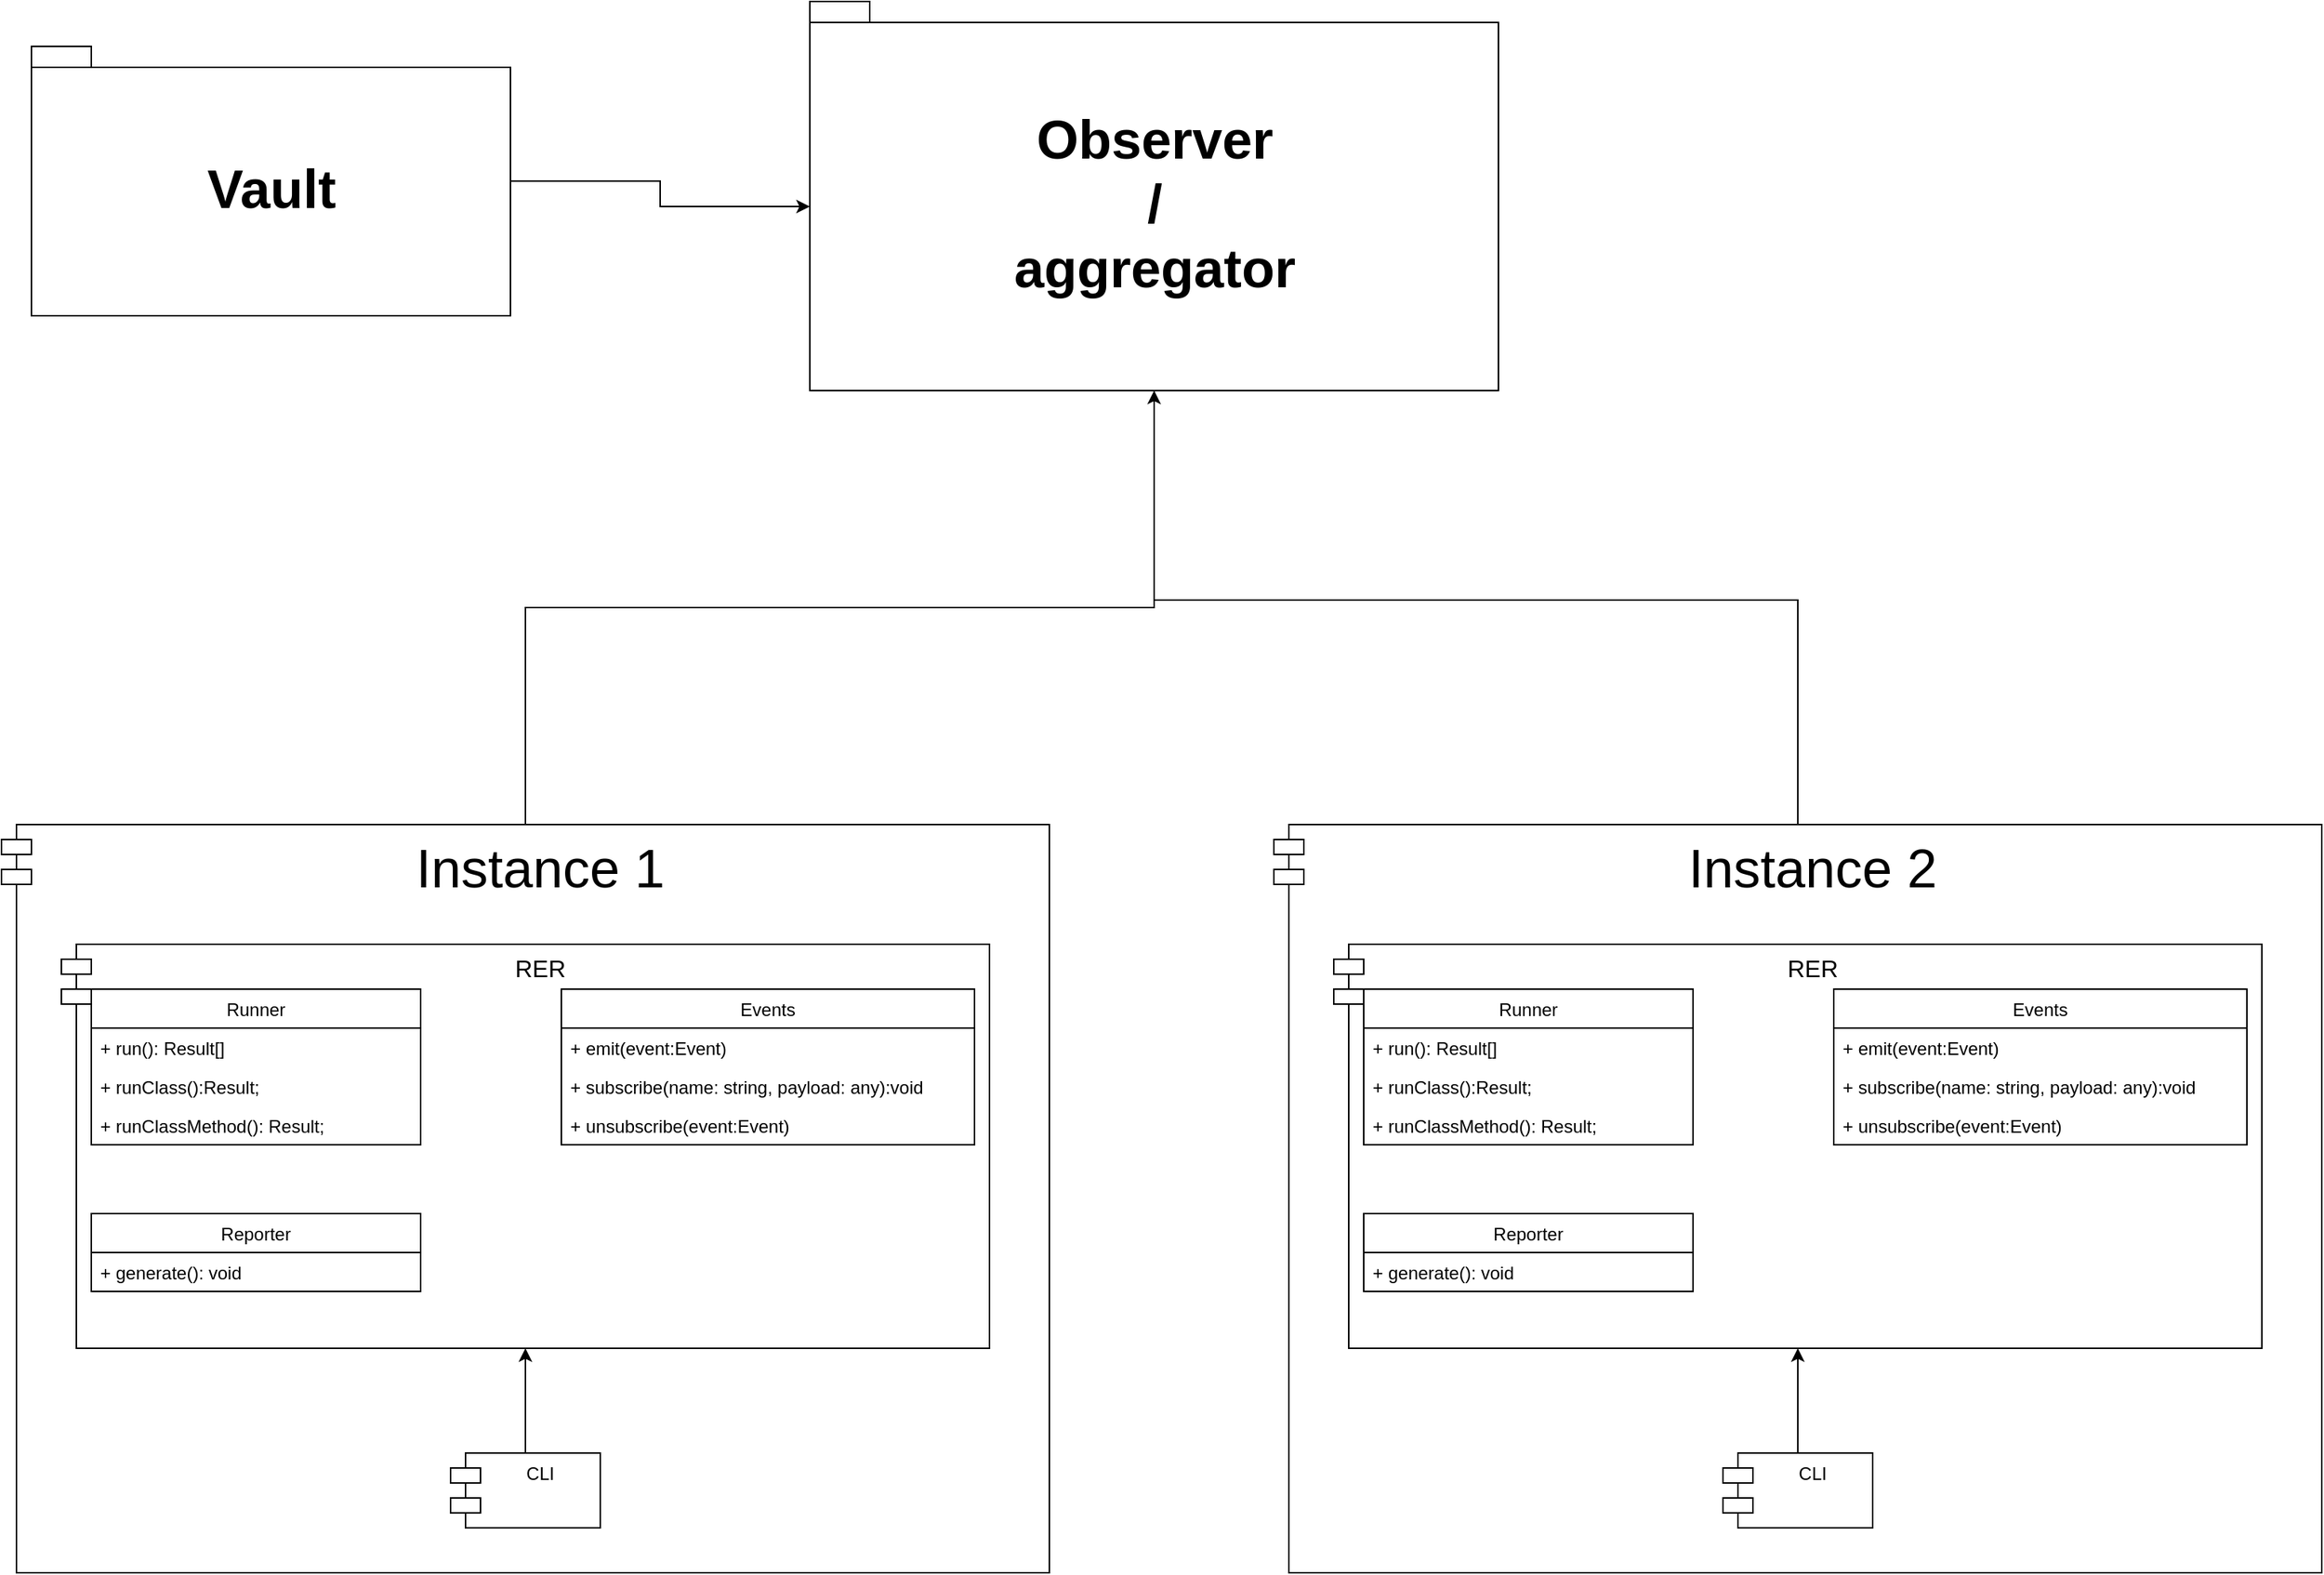 <mxfile>
    <diagram id="2q25wu3araWm0tXBuVtl" name="Page-1">
        <mxGraphModel dx="3088" dy="3161" grid="1" gridSize="10" guides="1" tooltips="1" connect="1" arrows="1" fold="1" page="1" pageScale="1" pageWidth="827" pageHeight="1169" math="0" shadow="0">
            <root>
                <mxCell id="0"/>
                <mxCell id="1" parent="0"/>
                <mxCell id="v1CAwTdxof7HSZb1vKmE-39" style="edgeStyle=orthogonalEdgeStyle;rounded=0;orthogonalLoop=1;jettySize=auto;html=1;entryX=0.5;entryY=1;entryDx=0;entryDy=0;entryPerimeter=0;fontSize=36;" parent="1" source="v1CAwTdxof7HSZb1vKmE-22" target="v1CAwTdxof7HSZb1vKmE-36" edge="1">
                    <mxGeometry relative="1" as="geometry"/>
                </mxCell>
                <mxCell id="v1CAwTdxof7HSZb1vKmE-22" value="Instance 1" style="shape=module;align=left;spacingLeft=20;align=center;verticalAlign=top;fontSize=36;" parent="1" vertex="1">
                    <mxGeometry x="40" y="-40" width="700" height="500" as="geometry"/>
                </mxCell>
                <mxCell id="v1CAwTdxof7HSZb1vKmE-18" value="RER" style="shape=module;align=left;spacingLeft=20;align=center;verticalAlign=top;fontSize=16;" parent="1" vertex="1">
                    <mxGeometry x="80" y="40" width="620" height="270" as="geometry"/>
                </mxCell>
                <mxCell id="v1CAwTdxof7HSZb1vKmE-14" value="Reporter" style="swimlane;fontStyle=0;childLayout=stackLayout;horizontal=1;startSize=26;fillColor=none;horizontalStack=0;resizeParent=1;resizeParentMax=0;resizeLast=0;collapsible=1;marginBottom=0;" parent="1" vertex="1">
                    <mxGeometry x="100" y="220" width="220" height="52" as="geometry"/>
                </mxCell>
                <mxCell id="v1CAwTdxof7HSZb1vKmE-15" value="+ generate(): void" style="text;strokeColor=none;fillColor=none;align=left;verticalAlign=top;spacingLeft=4;spacingRight=4;overflow=hidden;rotatable=0;points=[[0,0.5],[1,0.5]];portConstraint=eastwest;" parent="v1CAwTdxof7HSZb1vKmE-14" vertex="1">
                    <mxGeometry y="26" width="220" height="26" as="geometry"/>
                </mxCell>
                <mxCell id="v1CAwTdxof7HSZb1vKmE-6" value="Runner" style="swimlane;fontStyle=0;childLayout=stackLayout;horizontal=1;startSize=26;fillColor=none;horizontalStack=0;resizeParent=1;resizeParentMax=0;resizeLast=0;collapsible=1;marginBottom=0;" parent="1" vertex="1">
                    <mxGeometry x="100" y="70" width="220" height="104" as="geometry"/>
                </mxCell>
                <mxCell id="v1CAwTdxof7HSZb1vKmE-7" value="+ run(): Result[]" style="text;strokeColor=none;fillColor=none;align=left;verticalAlign=top;spacingLeft=4;spacingRight=4;overflow=hidden;rotatable=0;points=[[0,0.5],[1,0.5]];portConstraint=eastwest;" parent="v1CAwTdxof7HSZb1vKmE-6" vertex="1">
                    <mxGeometry y="26" width="220" height="26" as="geometry"/>
                </mxCell>
                <mxCell id="v1CAwTdxof7HSZb1vKmE-8" value="+ runClass():Result;" style="text;strokeColor=none;fillColor=none;align=left;verticalAlign=top;spacingLeft=4;spacingRight=4;overflow=hidden;rotatable=0;points=[[0,0.5],[1,0.5]];portConstraint=eastwest;" parent="v1CAwTdxof7HSZb1vKmE-6" vertex="1">
                    <mxGeometry y="52" width="220" height="26" as="geometry"/>
                </mxCell>
                <mxCell id="v1CAwTdxof7HSZb1vKmE-9" value="+ runClassMethod(): Result;" style="text;strokeColor=none;fillColor=none;align=left;verticalAlign=top;spacingLeft=4;spacingRight=4;overflow=hidden;rotatable=0;points=[[0,0.5],[1,0.5]];portConstraint=eastwest;" parent="v1CAwTdxof7HSZb1vKmE-6" vertex="1">
                    <mxGeometry y="78" width="220" height="26" as="geometry"/>
                </mxCell>
                <mxCell id="v1CAwTdxof7HSZb1vKmE-10" value="Events" style="swimlane;fontStyle=0;childLayout=stackLayout;horizontal=1;startSize=26;fillColor=none;horizontalStack=0;resizeParent=1;resizeParentMax=0;resizeLast=0;collapsible=1;marginBottom=0;" parent="1" vertex="1">
                    <mxGeometry x="414" y="70" width="276" height="104" as="geometry"/>
                </mxCell>
                <mxCell id="v1CAwTdxof7HSZb1vKmE-11" value="+ emit(event:Event)" style="text;strokeColor=none;fillColor=none;align=left;verticalAlign=top;spacingLeft=4;spacingRight=4;overflow=hidden;rotatable=0;points=[[0,0.5],[1,0.5]];portConstraint=eastwest;" parent="v1CAwTdxof7HSZb1vKmE-10" vertex="1">
                    <mxGeometry y="26" width="276" height="26" as="geometry"/>
                </mxCell>
                <mxCell id="v1CAwTdxof7HSZb1vKmE-12" value="+ subscribe(name: string, payload: any):void " style="text;strokeColor=none;fillColor=none;align=left;verticalAlign=top;spacingLeft=4;spacingRight=4;overflow=hidden;rotatable=0;points=[[0,0.5],[1,0.5]];portConstraint=eastwest;" parent="v1CAwTdxof7HSZb1vKmE-10" vertex="1">
                    <mxGeometry y="52" width="276" height="26" as="geometry"/>
                </mxCell>
                <mxCell id="v1CAwTdxof7HSZb1vKmE-13" value="+ unsubscribe(event:Event)" style="text;strokeColor=none;fillColor=none;align=left;verticalAlign=top;spacingLeft=4;spacingRight=4;overflow=hidden;rotatable=0;points=[[0,0.5],[1,0.5]];portConstraint=eastwest;" parent="v1CAwTdxof7HSZb1vKmE-10" vertex="1">
                    <mxGeometry y="78" width="276" height="26" as="geometry"/>
                </mxCell>
                <mxCell id="v1CAwTdxof7HSZb1vKmE-20" style="edgeStyle=orthogonalEdgeStyle;rounded=0;orthogonalLoop=1;jettySize=auto;html=1;entryX=0.5;entryY=1;entryDx=0;entryDy=0;" parent="1" source="v1CAwTdxof7HSZb1vKmE-19" target="v1CAwTdxof7HSZb1vKmE-18" edge="1">
                    <mxGeometry relative="1" as="geometry"/>
                </mxCell>
                <mxCell id="v1CAwTdxof7HSZb1vKmE-19" value="CLI" style="shape=module;align=left;spacingLeft=20;align=center;verticalAlign=top;" parent="1" vertex="1">
                    <mxGeometry x="340" y="380" width="100" height="50" as="geometry"/>
                </mxCell>
                <mxCell id="v1CAwTdxof7HSZb1vKmE-40" style="edgeStyle=orthogonalEdgeStyle;rounded=0;orthogonalLoop=1;jettySize=auto;html=1;fontSize=36;" parent="1" source="v1CAwTdxof7HSZb1vKmE-23" edge="1">
                    <mxGeometry relative="1" as="geometry">
                        <mxPoint x="810" y="-340" as="targetPoint"/>
                        <Array as="points">
                            <mxPoint x="1240" y="-190"/>
                            <mxPoint x="810" y="-190"/>
                        </Array>
                    </mxGeometry>
                </mxCell>
                <mxCell id="v1CAwTdxof7HSZb1vKmE-23" value="Instance 2" style="shape=module;align=left;spacingLeft=20;align=center;verticalAlign=top;fontSize=36;" parent="1" vertex="1">
                    <mxGeometry x="890" y="-40" width="700" height="500" as="geometry"/>
                </mxCell>
                <mxCell id="v1CAwTdxof7HSZb1vKmE-24" value="RER" style="shape=module;align=left;spacingLeft=20;align=center;verticalAlign=top;fontSize=16;" parent="1" vertex="1">
                    <mxGeometry x="930" y="40" width="620" height="270" as="geometry"/>
                </mxCell>
                <mxCell id="v1CAwTdxof7HSZb1vKmE-25" value="Events" style="swimlane;fontStyle=0;childLayout=stackLayout;horizontal=1;startSize=26;fillColor=none;horizontalStack=0;resizeParent=1;resizeParentMax=0;resizeLast=0;collapsible=1;marginBottom=0;" parent="1" vertex="1">
                    <mxGeometry x="1264" y="70" width="276" height="104" as="geometry"/>
                </mxCell>
                <mxCell id="v1CAwTdxof7HSZb1vKmE-26" value="+ emit(event:Event)" style="text;strokeColor=none;fillColor=none;align=left;verticalAlign=top;spacingLeft=4;spacingRight=4;overflow=hidden;rotatable=0;points=[[0,0.5],[1,0.5]];portConstraint=eastwest;" parent="v1CAwTdxof7HSZb1vKmE-25" vertex="1">
                    <mxGeometry y="26" width="276" height="26" as="geometry"/>
                </mxCell>
                <mxCell id="v1CAwTdxof7HSZb1vKmE-27" value="+ subscribe(name: string, payload: any):void " style="text;strokeColor=none;fillColor=none;align=left;verticalAlign=top;spacingLeft=4;spacingRight=4;overflow=hidden;rotatable=0;points=[[0,0.5],[1,0.5]];portConstraint=eastwest;" parent="v1CAwTdxof7HSZb1vKmE-25" vertex="1">
                    <mxGeometry y="52" width="276" height="26" as="geometry"/>
                </mxCell>
                <mxCell id="v1CAwTdxof7HSZb1vKmE-28" value="+ unsubscribe(event:Event)" style="text;strokeColor=none;fillColor=none;align=left;verticalAlign=top;spacingLeft=4;spacingRight=4;overflow=hidden;rotatable=0;points=[[0,0.5],[1,0.5]];portConstraint=eastwest;" parent="v1CAwTdxof7HSZb1vKmE-25" vertex="1">
                    <mxGeometry y="78" width="276" height="26" as="geometry"/>
                </mxCell>
                <mxCell id="v1CAwTdxof7HSZb1vKmE-29" value="Runner" style="swimlane;fontStyle=0;childLayout=stackLayout;horizontal=1;startSize=26;fillColor=none;horizontalStack=0;resizeParent=1;resizeParentMax=0;resizeLast=0;collapsible=1;marginBottom=0;" parent="1" vertex="1">
                    <mxGeometry x="950" y="70" width="220" height="104" as="geometry"/>
                </mxCell>
                <mxCell id="v1CAwTdxof7HSZb1vKmE-30" value="+ run(): Result[]" style="text;strokeColor=none;fillColor=none;align=left;verticalAlign=top;spacingLeft=4;spacingRight=4;overflow=hidden;rotatable=0;points=[[0,0.5],[1,0.5]];portConstraint=eastwest;" parent="v1CAwTdxof7HSZb1vKmE-29" vertex="1">
                    <mxGeometry y="26" width="220" height="26" as="geometry"/>
                </mxCell>
                <mxCell id="v1CAwTdxof7HSZb1vKmE-31" value="+ runClass():Result;" style="text;strokeColor=none;fillColor=none;align=left;verticalAlign=top;spacingLeft=4;spacingRight=4;overflow=hidden;rotatable=0;points=[[0,0.5],[1,0.5]];portConstraint=eastwest;" parent="v1CAwTdxof7HSZb1vKmE-29" vertex="1">
                    <mxGeometry y="52" width="220" height="26" as="geometry"/>
                </mxCell>
                <mxCell id="v1CAwTdxof7HSZb1vKmE-32" value="+ runClassMethod(): Result;" style="text;strokeColor=none;fillColor=none;align=left;verticalAlign=top;spacingLeft=4;spacingRight=4;overflow=hidden;rotatable=0;points=[[0,0.5],[1,0.5]];portConstraint=eastwest;" parent="v1CAwTdxof7HSZb1vKmE-29" vertex="1">
                    <mxGeometry y="78" width="220" height="26" as="geometry"/>
                </mxCell>
                <mxCell id="v1CAwTdxof7HSZb1vKmE-33" value="Reporter" style="swimlane;fontStyle=0;childLayout=stackLayout;horizontal=1;startSize=26;fillColor=none;horizontalStack=0;resizeParent=1;resizeParentMax=0;resizeLast=0;collapsible=1;marginBottom=0;" parent="1" vertex="1">
                    <mxGeometry x="950" y="220" width="220" height="52" as="geometry"/>
                </mxCell>
                <mxCell id="v1CAwTdxof7HSZb1vKmE-34" value="+ generate(): void" style="text;strokeColor=none;fillColor=none;align=left;verticalAlign=top;spacingLeft=4;spacingRight=4;overflow=hidden;rotatable=0;points=[[0,0.5],[1,0.5]];portConstraint=eastwest;" parent="v1CAwTdxof7HSZb1vKmE-33" vertex="1">
                    <mxGeometry y="26" width="220" height="26" as="geometry"/>
                </mxCell>
                <mxCell id="v1CAwTdxof7HSZb1vKmE-41" style="edgeStyle=orthogonalEdgeStyle;rounded=0;orthogonalLoop=1;jettySize=auto;html=1;entryX=0.5;entryY=1;entryDx=0;entryDy=0;fontSize=36;" parent="1" source="v1CAwTdxof7HSZb1vKmE-35" target="v1CAwTdxof7HSZb1vKmE-24" edge="1">
                    <mxGeometry relative="1" as="geometry"/>
                </mxCell>
                <mxCell id="v1CAwTdxof7HSZb1vKmE-35" value="CLI" style="shape=module;align=left;spacingLeft=20;align=center;verticalAlign=top;" parent="1" vertex="1">
                    <mxGeometry x="1190" y="380" width="100" height="50" as="geometry"/>
                </mxCell>
                <mxCell id="v1CAwTdxof7HSZb1vKmE-36" value="Observer&lt;br&gt;/&lt;br&gt;aggregator" style="shape=folder;fontStyle=1;spacingTop=10;tabWidth=40;tabHeight=14;tabPosition=left;html=1;fontSize=36;" parent="1" vertex="1">
                    <mxGeometry x="580" y="-590" width="460" height="260" as="geometry"/>
                </mxCell>
                <mxCell id="v1CAwTdxof7HSZb1vKmE-38" style="edgeStyle=orthogonalEdgeStyle;rounded=0;orthogonalLoop=1;jettySize=auto;html=1;entryX=0;entryY=0;entryDx=0;entryDy=137;entryPerimeter=0;fontSize=36;" parent="1" source="v1CAwTdxof7HSZb1vKmE-37" target="v1CAwTdxof7HSZb1vKmE-36" edge="1">
                    <mxGeometry relative="1" as="geometry"/>
                </mxCell>
                <mxCell id="v1CAwTdxof7HSZb1vKmE-37" value="Vault" style="shape=folder;fontStyle=1;spacingTop=10;tabWidth=40;tabHeight=14;tabPosition=left;html=1;fontSize=36;" parent="1" vertex="1">
                    <mxGeometry x="60" y="-560" width="320" height="180" as="geometry"/>
                </mxCell>
            </root>
        </mxGraphModel>
    </diagram>
</mxfile>
